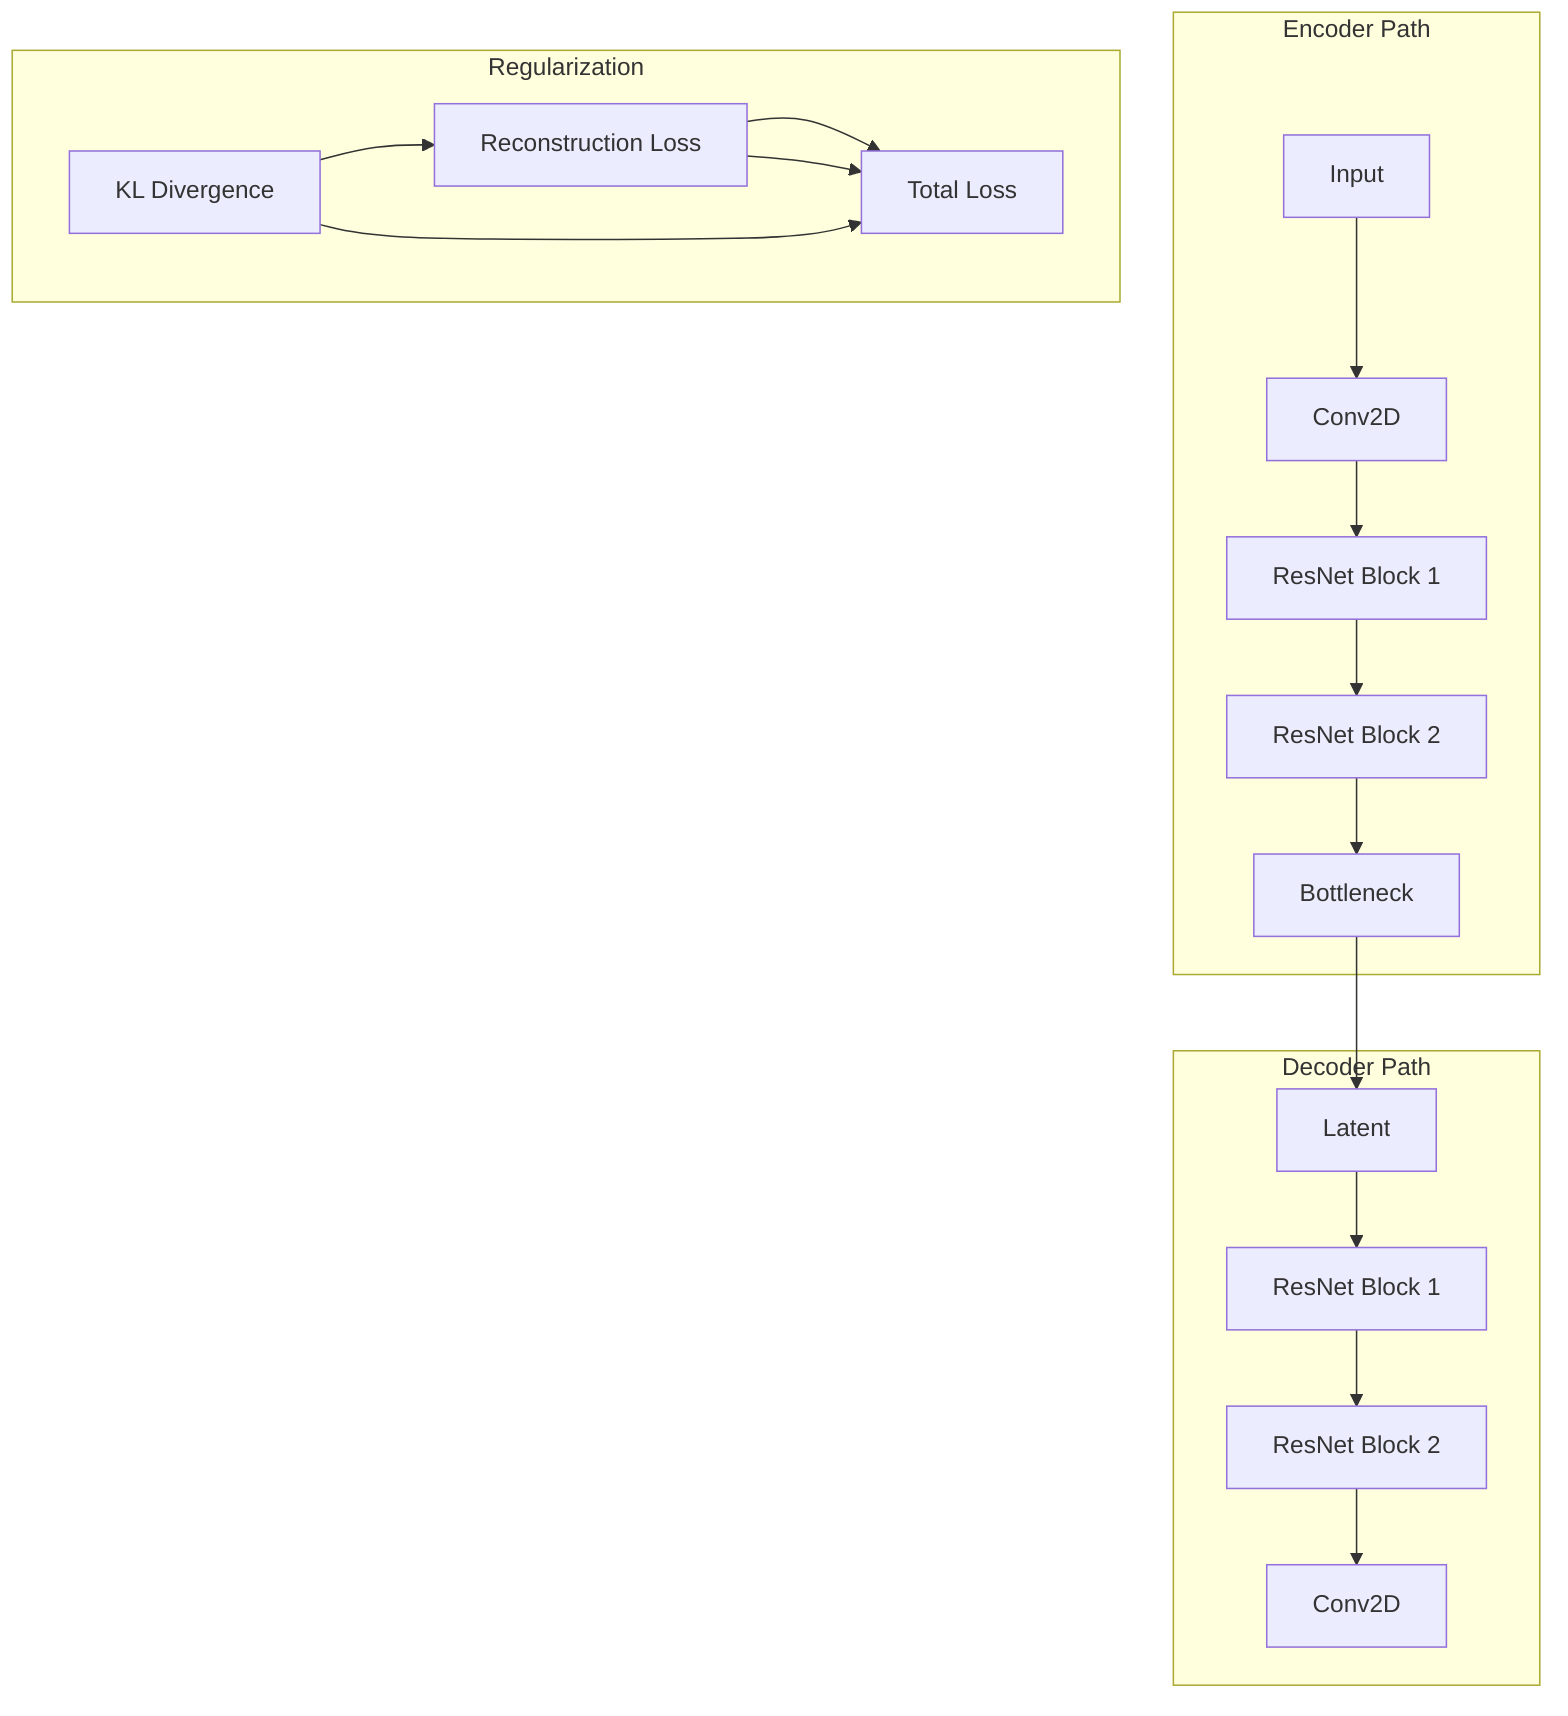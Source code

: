 graph TB
    subgraph "Encoder Path"
        A[Input] --> B[Conv2D]
        B --> C[ResNet Block 1]
        C --> D[ResNet Block 2]
        D --> E[Bottleneck]
    end
    
    subgraph "Decoder Path"
        F[Latent] --> G[ResNet Block 1]
        G --> H[ResNet Block 2]
        H --> I[Conv2D]
    end
    
    subgraph "Regularization"
        J[KL Divergence] --> K[Reconstruction Loss]
        K --> L[Total Loss]
    end
    
    E --> F
    J --> L
    K --> L